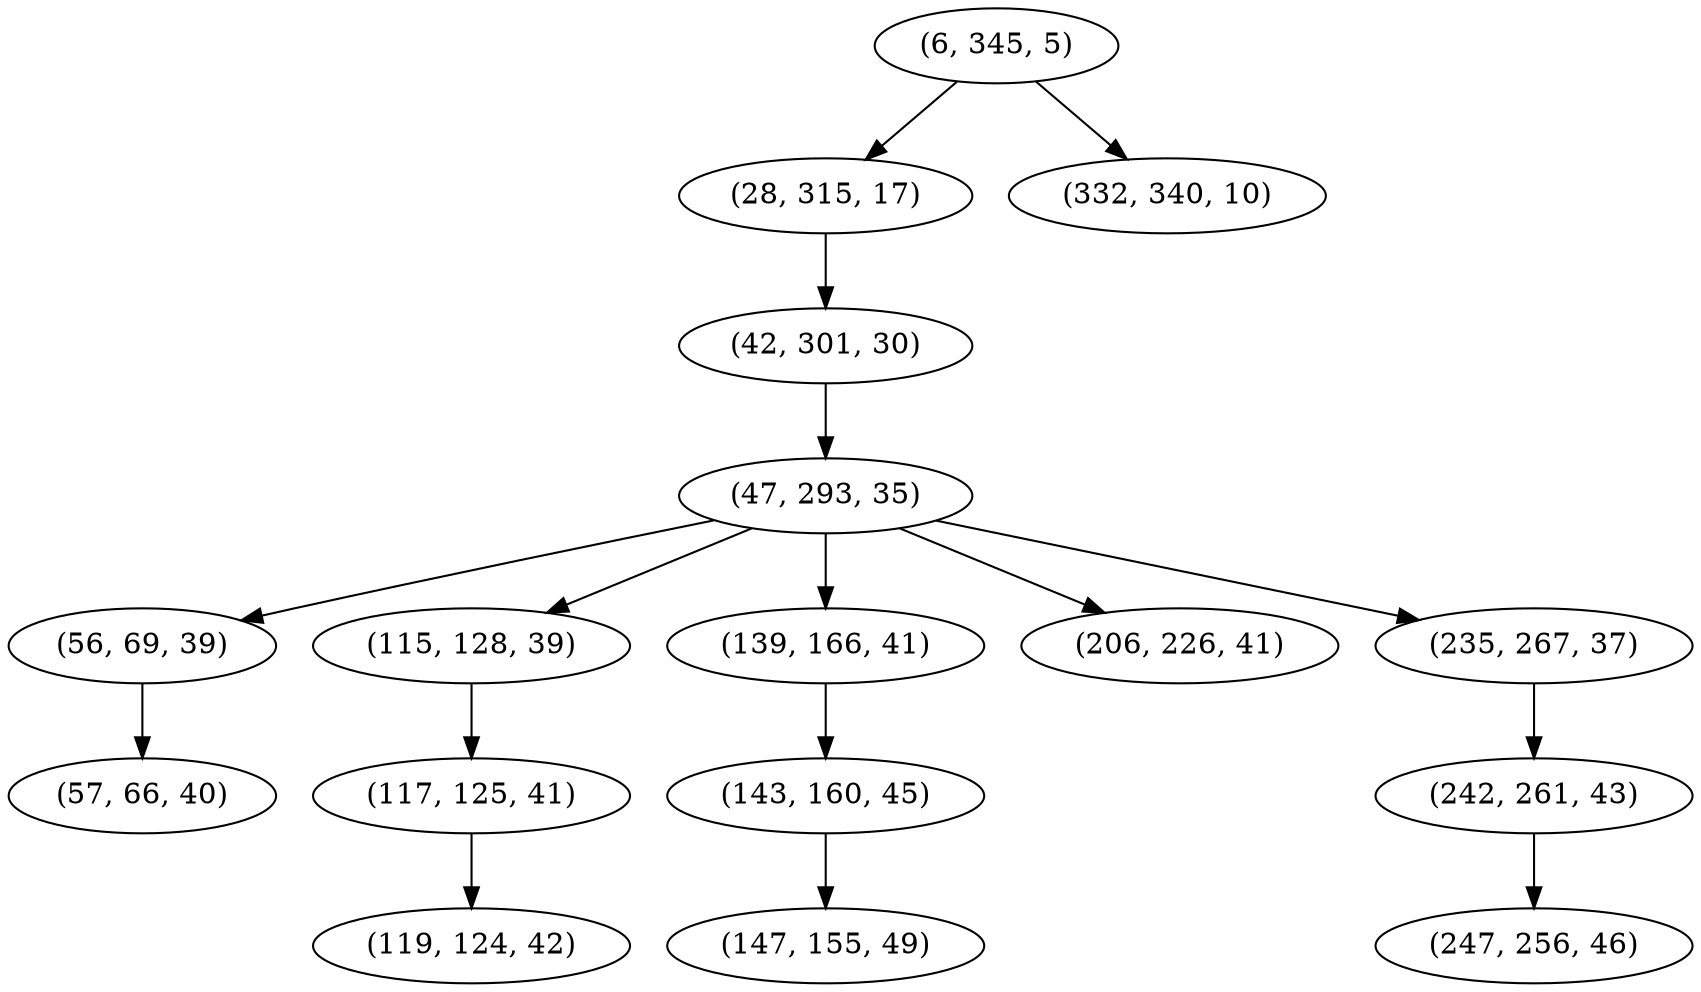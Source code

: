 digraph tree {
    "(6, 345, 5)";
    "(28, 315, 17)";
    "(42, 301, 30)";
    "(47, 293, 35)";
    "(56, 69, 39)";
    "(57, 66, 40)";
    "(115, 128, 39)";
    "(117, 125, 41)";
    "(119, 124, 42)";
    "(139, 166, 41)";
    "(143, 160, 45)";
    "(147, 155, 49)";
    "(206, 226, 41)";
    "(235, 267, 37)";
    "(242, 261, 43)";
    "(247, 256, 46)";
    "(332, 340, 10)";
    "(6, 345, 5)" -> "(28, 315, 17)";
    "(6, 345, 5)" -> "(332, 340, 10)";
    "(28, 315, 17)" -> "(42, 301, 30)";
    "(42, 301, 30)" -> "(47, 293, 35)";
    "(47, 293, 35)" -> "(56, 69, 39)";
    "(47, 293, 35)" -> "(115, 128, 39)";
    "(47, 293, 35)" -> "(139, 166, 41)";
    "(47, 293, 35)" -> "(206, 226, 41)";
    "(47, 293, 35)" -> "(235, 267, 37)";
    "(56, 69, 39)" -> "(57, 66, 40)";
    "(115, 128, 39)" -> "(117, 125, 41)";
    "(117, 125, 41)" -> "(119, 124, 42)";
    "(139, 166, 41)" -> "(143, 160, 45)";
    "(143, 160, 45)" -> "(147, 155, 49)";
    "(235, 267, 37)" -> "(242, 261, 43)";
    "(242, 261, 43)" -> "(247, 256, 46)";
}
